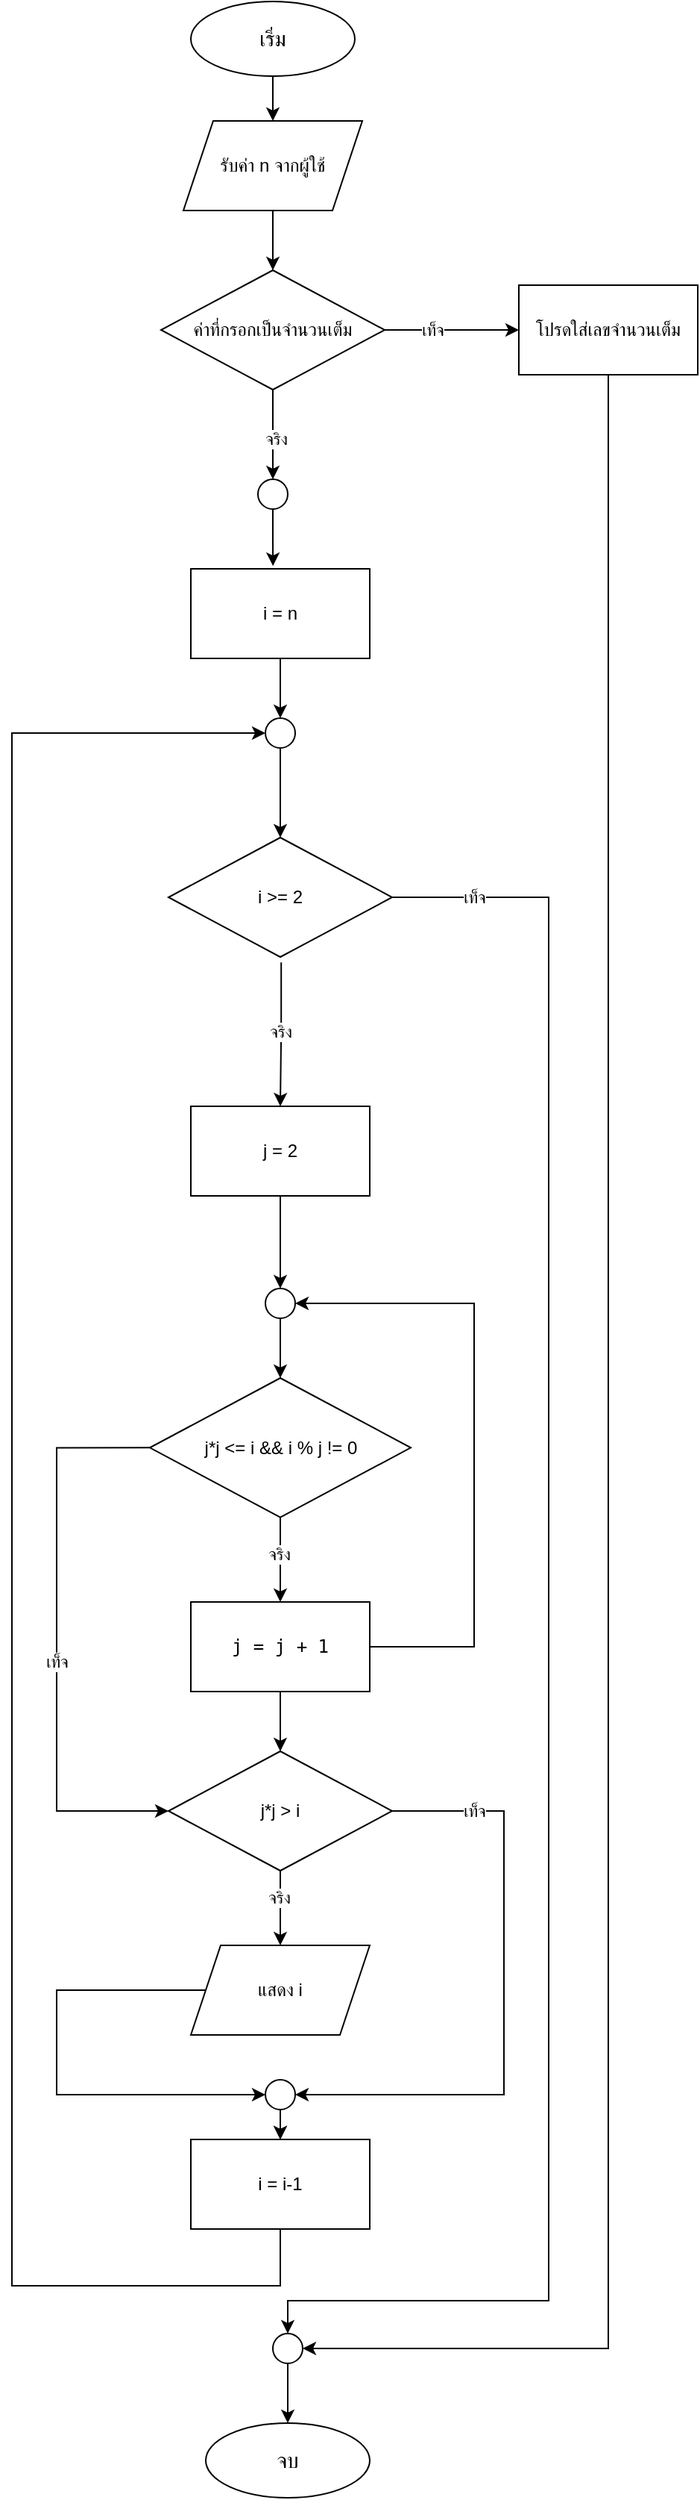 <mxfile version="28.1.2">
  <diagram name="หน้า-1" id="C7PLJoMffhd8uLANwb6m">
    <mxGraphModel dx="1142" dy="1249" grid="1" gridSize="10" guides="1" tooltips="1" connect="1" arrows="1" fold="1" page="1" pageScale="1" pageWidth="1654" pageHeight="2336" math="0" shadow="0">
      <root>
        <mxCell id="0" />
        <mxCell id="1" parent="0" />
        <mxCell id="bYxphAqiSCyFqXHlekbz-28" style="edgeStyle=orthogonalEdgeStyle;rounded=0;orthogonalLoop=1;jettySize=auto;html=1;entryX=0.5;entryY=0;entryDx=0;entryDy=0;" parent="1" source="zyjmNUo7LAtH4UfLsvOI-1" target="zyjmNUo7LAtH4UfLsvOI-3" edge="1">
          <mxGeometry relative="1" as="geometry" />
        </mxCell>
        <mxCell id="zyjmNUo7LAtH4UfLsvOI-1" value="&lt;font style=&quot;font-size: 14px;&quot;&gt;เริ่ม&lt;/font&gt;" style="ellipse;whiteSpace=wrap;html=1;" parent="1" vertex="1">
          <mxGeometry x="520" y="330" width="110" height="50" as="geometry" />
        </mxCell>
        <mxCell id="lN0C34qINitGibkDusYB-6" style="edgeStyle=orthogonalEdgeStyle;rounded=0;orthogonalLoop=1;jettySize=auto;html=1;entryX=0;entryY=0.5;entryDx=0;entryDy=0;" parent="1" source="lN0C34qINitGibkDusYB-3" target="lN0C34qINitGibkDusYB-5" edge="1">
          <mxGeometry relative="1" as="geometry">
            <mxPoint x="820" y="570" as="targetPoint" />
          </mxGeometry>
        </mxCell>
        <mxCell id="lN0C34qINitGibkDusYB-38" value="เท็จ" style="edgeLabel;html=1;align=center;verticalAlign=middle;resizable=0;points=[];" parent="lN0C34qINitGibkDusYB-6" vertex="1" connectable="0">
          <mxGeometry x="-0.292" relative="1" as="geometry">
            <mxPoint as="offset" />
          </mxGeometry>
        </mxCell>
        <mxCell id="lN0C34qINitGibkDusYB-33" style="edgeStyle=orthogonalEdgeStyle;rounded=0;orthogonalLoop=1;jettySize=auto;html=1;entryX=0.5;entryY=0;entryDx=0;entryDy=0;" parent="1" source="lN0C34qINitGibkDusYB-3" target="lN0C34qINitGibkDusYB-32" edge="1">
          <mxGeometry relative="1" as="geometry" />
        </mxCell>
        <mxCell id="lN0C34qINitGibkDusYB-39" value="จริง" style="edgeLabel;html=1;align=center;verticalAlign=middle;resizable=0;points=[];" parent="lN0C34qINitGibkDusYB-33" vertex="1" connectable="0">
          <mxGeometry x="0.088" y="2" relative="1" as="geometry">
            <mxPoint as="offset" />
          </mxGeometry>
        </mxCell>
        <mxCell id="lN0C34qINitGibkDusYB-3" value="&lt;div&gt;ค่าที่กรอกเป็นจำนวนเต็ม&lt;/div&gt;" style="rhombus;whiteSpace=wrap;html=1;" parent="1" vertex="1">
          <mxGeometry x="500" y="510" width="150" height="80" as="geometry" />
        </mxCell>
        <mxCell id="bYxphAqiSCyFqXHlekbz-29" style="edgeStyle=orthogonalEdgeStyle;rounded=0;orthogonalLoop=1;jettySize=auto;html=1;entryX=1;entryY=0.5;entryDx=0;entryDy=0;" parent="1" source="lN0C34qINitGibkDusYB-5" target="bYxphAqiSCyFqXHlekbz-30" edge="1">
          <mxGeometry relative="1" as="geometry">
            <mxPoint x="710" y="1990" as="targetPoint" />
            <Array as="points">
              <mxPoint x="800" y="1902" />
            </Array>
          </mxGeometry>
        </mxCell>
        <mxCell id="lN0C34qINitGibkDusYB-5" value="โปรดใส่เลขจำนวนเต็ม" style="rounded=0;whiteSpace=wrap;html=1;" parent="1" vertex="1">
          <mxGeometry x="740" y="520" width="120" height="60" as="geometry" />
        </mxCell>
        <mxCell id="lN0C34qINitGibkDusYB-111" style="edgeStyle=orthogonalEdgeStyle;rounded=0;orthogonalLoop=1;jettySize=auto;html=1;entryX=0.5;entryY=0;entryDx=0;entryDy=0;" parent="1" source="lN0C34qINitGibkDusYB-8" target="lN0C34qINitGibkDusYB-110" edge="1">
          <mxGeometry relative="1" as="geometry" />
        </mxCell>
        <mxCell id="lN0C34qINitGibkDusYB-8" value="i = n" style="rounded=0;whiteSpace=wrap;html=1;" parent="1" vertex="1">
          <mxGeometry x="520" y="710" width="120" height="60" as="geometry" />
        </mxCell>
        <mxCell id="lN0C34qINitGibkDusYB-32" value="" style="ellipse;whiteSpace=wrap;html=1;" parent="1" vertex="1">
          <mxGeometry x="565" y="650" width="20" height="20" as="geometry" />
        </mxCell>
        <mxCell id="lN0C34qINitGibkDusYB-34" style="edgeStyle=orthogonalEdgeStyle;rounded=0;orthogonalLoop=1;jettySize=auto;html=1;entryX=0.459;entryY=-0.032;entryDx=0;entryDy=0;entryPerimeter=0;" parent="1" source="lN0C34qINitGibkDusYB-32" target="lN0C34qINitGibkDusYB-8" edge="1">
          <mxGeometry relative="1" as="geometry" />
        </mxCell>
        <mxCell id="lN0C34qINitGibkDusYB-37" style="edgeStyle=orthogonalEdgeStyle;rounded=0;orthogonalLoop=1;jettySize=auto;html=1;entryX=0.5;entryY=0;entryDx=0;entryDy=0;" parent="1" source="zyjmNUo7LAtH4UfLsvOI-3" target="lN0C34qINitGibkDusYB-3" edge="1">
          <mxGeometry relative="1" as="geometry" />
        </mxCell>
        <mxCell id="lN0C34qINitGibkDusYB-50" style="edgeStyle=orthogonalEdgeStyle;rounded=0;orthogonalLoop=1;jettySize=auto;html=1;entryX=0.5;entryY=0;entryDx=0;entryDy=0;exitX=0.504;exitY=1.046;exitDx=0;exitDy=0;exitPerimeter=0;" parent="1" source="lN0C34qINitGibkDusYB-43" target="lN0C34qINitGibkDusYB-49" edge="1">
          <mxGeometry relative="1" as="geometry">
            <mxPoint x="580" y="1020" as="sourcePoint" />
          </mxGeometry>
        </mxCell>
        <mxCell id="bYxphAqiSCyFqXHlekbz-33" style="edgeStyle=orthogonalEdgeStyle;rounded=0;orthogonalLoop=1;jettySize=auto;html=1;entryX=0.5;entryY=0;entryDx=0;entryDy=0;" parent="1" target="bYxphAqiSCyFqXHlekbz-30" edge="1">
          <mxGeometry relative="1" as="geometry">
            <Array as="points">
              <mxPoint x="760" y="930" />
              <mxPoint x="760" y="1870" />
              <mxPoint x="585" y="1870" />
            </Array>
            <mxPoint x="584.911" y="930.048" as="sourcePoint" />
            <mxPoint x="515" y="1892" as="targetPoint" />
          </mxGeometry>
        </mxCell>
        <mxCell id="lN0C34qINitGibkDusYB-43" value="i &amp;gt;= 2" style="rhombus;whiteSpace=wrap;html=1;" parent="1" vertex="1">
          <mxGeometry x="505" y="890" width="150" height="80" as="geometry" />
        </mxCell>
        <mxCell id="lN0C34qINitGibkDusYB-49" value="j = 2" style="rounded=0;whiteSpace=wrap;html=1;" parent="1" vertex="1">
          <mxGeometry x="520" y="1070" width="120" height="60" as="geometry" />
        </mxCell>
        <mxCell id="lN0C34qINitGibkDusYB-58" style="edgeStyle=orthogonalEdgeStyle;rounded=0;orthogonalLoop=1;jettySize=auto;html=1;entryX=0.5;entryY=0;entryDx=0;entryDy=0;" parent="1" source="bYxphAqiSCyFqXHlekbz-9" target="lN0C34qINitGibkDusYB-57" edge="1">
          <mxGeometry relative="1" as="geometry" />
        </mxCell>
        <mxCell id="lN0C34qINitGibkDusYB-99" style="edgeStyle=orthogonalEdgeStyle;rounded=0;orthogonalLoop=1;jettySize=auto;html=1;exitX=0;exitY=0.5;exitDx=0;exitDy=0;entryX=0;entryY=0.5;entryDx=0;entryDy=0;" parent="1" source="lN0C34qINitGibkDusYB-53" target="lN0C34qINitGibkDusYB-57" edge="1">
          <mxGeometry relative="1" as="geometry">
            <mxPoint x="550" y="1572" as="targetPoint" />
            <Array as="points">
              <mxPoint x="430" y="1299" />
              <mxPoint x="430" y="1542" />
            </Array>
          </mxGeometry>
        </mxCell>
        <mxCell id="lN0C34qINitGibkDusYB-53" value="j*j &amp;lt;= i &amp;amp;&amp;amp; i % j != 0" style="rhombus;whiteSpace=wrap;html=1;" parent="1" vertex="1">
          <mxGeometry x="492.5" y="1252" width="175" height="93.33" as="geometry" />
        </mxCell>
        <mxCell id="lN0C34qINitGibkDusYB-91" style="edgeStyle=orthogonalEdgeStyle;rounded=0;orthogonalLoop=1;jettySize=auto;html=1;entryX=1;entryY=0.5;entryDx=0;entryDy=0;" parent="1" source="lN0C34qINitGibkDusYB-57" target="bYxphAqiSCyFqXHlekbz-19" edge="1">
          <mxGeometry relative="1" as="geometry">
            <mxPoint x="750" y="1572" as="targetPoint" />
            <Array as="points">
              <mxPoint x="730" y="1542" />
              <mxPoint x="730" y="1732" />
            </Array>
          </mxGeometry>
        </mxCell>
        <mxCell id="lN0C34qINitGibkDusYB-94" style="edgeStyle=orthogonalEdgeStyle;rounded=0;orthogonalLoop=1;jettySize=auto;html=1;entryX=0.5;entryY=0;entryDx=0;entryDy=0;" parent="1" source="lN0C34qINitGibkDusYB-57" target="lN0C34qINitGibkDusYB-106" edge="1">
          <mxGeometry relative="1" as="geometry">
            <mxPoint x="580" y="1602" as="targetPoint" />
          </mxGeometry>
        </mxCell>
        <mxCell id="lN0C34qINitGibkDusYB-57" value="j*j &amp;gt; i" style="rhombus;whiteSpace=wrap;html=1;" parent="1" vertex="1">
          <mxGeometry x="505" y="1502" width="150" height="80" as="geometry" />
        </mxCell>
        <mxCell id="lN0C34qINitGibkDusYB-67" style="edgeStyle=orthogonalEdgeStyle;rounded=0;orthogonalLoop=1;jettySize=auto;html=1;entryX=0.5;entryY=0;entryDx=0;entryDy=0;" parent="1" source="lN0C34qINitGibkDusYB-64" target="lN0C34qINitGibkDusYB-53" edge="1">
          <mxGeometry relative="1" as="geometry" />
        </mxCell>
        <mxCell id="lN0C34qINitGibkDusYB-64" value="" style="ellipse;whiteSpace=wrap;html=1;" parent="1" vertex="1">
          <mxGeometry x="570" y="1192" width="20" height="20" as="geometry" />
        </mxCell>
        <mxCell id="lN0C34qINitGibkDusYB-88" value="&lt;font style=&quot;font-size: 14px;&quot;&gt;จบ&lt;/font&gt;" style="ellipse;whiteSpace=wrap;html=1;" parent="1" vertex="1">
          <mxGeometry x="530" y="1952" width="110" height="50" as="geometry" />
        </mxCell>
        <mxCell id="bYxphAqiSCyFqXHlekbz-17" style="edgeStyle=orthogonalEdgeStyle;rounded=0;orthogonalLoop=1;jettySize=auto;html=1;entryX=0.5;entryY=0;entryDx=0;entryDy=0;" parent="1" source="bYxphAqiSCyFqXHlekbz-19" target="lN0C34qINitGibkDusYB-96" edge="1">
          <mxGeometry relative="1" as="geometry">
            <Array as="points" />
          </mxGeometry>
        </mxCell>
        <mxCell id="bYxphAqiSCyFqXHlekbz-22" style="edgeStyle=orthogonalEdgeStyle;rounded=0;orthogonalLoop=1;jettySize=auto;html=1;entryX=0;entryY=0.5;entryDx=0;entryDy=0;" parent="1" source="lN0C34qINitGibkDusYB-96" target="lN0C34qINitGibkDusYB-110" edge="1">
          <mxGeometry relative="1" as="geometry">
            <Array as="points">
              <mxPoint x="400" y="1860" />
              <mxPoint x="400" y="820" />
            </Array>
          </mxGeometry>
        </mxCell>
        <mxCell id="lN0C34qINitGibkDusYB-96" value="i = i-1" style="rounded=0;whiteSpace=wrap;html=1;" parent="1" vertex="1">
          <mxGeometry x="520" y="1762" width="120" height="60" as="geometry" />
        </mxCell>
        <mxCell id="lN0C34qINitGibkDusYB-105" style="edgeStyle=orthogonalEdgeStyle;rounded=0;orthogonalLoop=1;jettySize=auto;html=1;exitX=0.5;exitY=1;exitDx=0;exitDy=0;entryX=0.5;entryY=0;entryDx=0;entryDy=0;" parent="1" source="lN0C34qINitGibkDusYB-49" target="lN0C34qINitGibkDusYB-64" edge="1">
          <mxGeometry relative="1" as="geometry" />
        </mxCell>
        <mxCell id="bYxphAqiSCyFqXHlekbz-18" style="edgeStyle=orthogonalEdgeStyle;rounded=0;orthogonalLoop=1;jettySize=auto;html=1;entryX=0;entryY=0.5;entryDx=0;entryDy=0;" parent="1" source="lN0C34qINitGibkDusYB-106" target="bYxphAqiSCyFqXHlekbz-19" edge="1">
          <mxGeometry relative="1" as="geometry">
            <mxPoint x="430" y="2032" as="targetPoint" />
            <Array as="points">
              <mxPoint x="430" y="1662" />
              <mxPoint x="430" y="1732" />
            </Array>
          </mxGeometry>
        </mxCell>
        <mxCell id="lN0C34qINitGibkDusYB-106" value="แสดง i" style="shape=parallelogram;perimeter=parallelogramPerimeter;whiteSpace=wrap;html=1;fixedSize=1;" parent="1" vertex="1">
          <mxGeometry x="520" y="1632" width="120" height="60" as="geometry" />
        </mxCell>
        <mxCell id="lN0C34qINitGibkDusYB-112" style="edgeStyle=orthogonalEdgeStyle;rounded=0;orthogonalLoop=1;jettySize=auto;html=1;entryX=0.5;entryY=0;entryDx=0;entryDy=0;" parent="1" source="lN0C34qINitGibkDusYB-110" target="lN0C34qINitGibkDusYB-43" edge="1">
          <mxGeometry relative="1" as="geometry" />
        </mxCell>
        <mxCell id="lN0C34qINitGibkDusYB-110" value="" style="ellipse;whiteSpace=wrap;html=1;" parent="1" vertex="1">
          <mxGeometry x="570" y="810" width="20" height="20" as="geometry" />
        </mxCell>
        <mxCell id="bYxphAqiSCyFqXHlekbz-3" value="เท็จ" style="edgeLabel;html=1;align=center;verticalAlign=middle;resizable=0;points=[];" parent="1" vertex="1" connectable="0">
          <mxGeometry x="710" y="930" as="geometry" />
        </mxCell>
        <mxCell id="bYxphAqiSCyFqXHlekbz-4" value="จริง" style="edgeLabel;html=1;align=center;verticalAlign=middle;resizable=0;points=[];" parent="1" vertex="1" connectable="0">
          <mxGeometry x="580" y="1020" as="geometry" />
        </mxCell>
        <mxCell id="bYxphAqiSCyFqXHlekbz-6" value="เท็จ" style="edgeLabel;html=1;align=center;verticalAlign=middle;resizable=0;points=[];" parent="1" vertex="1" connectable="0">
          <mxGeometry x="430" y="1442" as="geometry" />
        </mxCell>
        <mxCell id="bYxphAqiSCyFqXHlekbz-10" value="" style="edgeStyle=orthogonalEdgeStyle;rounded=0;orthogonalLoop=1;jettySize=auto;html=1;entryX=0.5;entryY=0;entryDx=0;entryDy=0;" parent="1" source="lN0C34qINitGibkDusYB-53" target="bYxphAqiSCyFqXHlekbz-9" edge="1">
          <mxGeometry relative="1" as="geometry">
            <mxPoint x="580" y="1345" as="sourcePoint" />
            <mxPoint x="580" y="1482" as="targetPoint" />
          </mxGeometry>
        </mxCell>
        <mxCell id="bYxphAqiSCyFqXHlekbz-12" style="edgeStyle=orthogonalEdgeStyle;rounded=0;orthogonalLoop=1;jettySize=auto;html=1;entryX=1;entryY=0.5;entryDx=0;entryDy=0;" parent="1" source="bYxphAqiSCyFqXHlekbz-9" target="lN0C34qINitGibkDusYB-64" edge="1">
          <mxGeometry relative="1" as="geometry">
            <mxPoint x="600" y="1172" as="targetPoint" />
            <Array as="points">
              <mxPoint x="710" y="1432" />
              <mxPoint x="710" y="1202" />
              <mxPoint x="590" y="1202" />
            </Array>
          </mxGeometry>
        </mxCell>
        <mxCell id="bYxphAqiSCyFqXHlekbz-9" value="&lt;code data-end=&quot;598&quot; data-start=&quot;587&quot;&gt;j = j + 1&lt;/code&gt;" style="rounded=0;whiteSpace=wrap;html=1;" parent="1" vertex="1">
          <mxGeometry x="520" y="1402" width="120" height="60" as="geometry" />
        </mxCell>
        <mxCell id="bYxphAqiSCyFqXHlekbz-11" value="จริง" style="edgeLabel;html=1;align=center;verticalAlign=middle;resizable=0;points=[];" parent="1" vertex="1" connectable="0">
          <mxGeometry x="600" y="1372" as="geometry">
            <mxPoint x="-21" y="-2" as="offset" />
          </mxGeometry>
        </mxCell>
        <mxCell id="bYxphAqiSCyFqXHlekbz-15" value="จริง" style="edgeLabel;html=1;align=center;verticalAlign=middle;resizable=0;points=[];" parent="1" vertex="1" connectable="0">
          <mxGeometry x="600" y="1602" as="geometry">
            <mxPoint x="-21" y="-2" as="offset" />
          </mxGeometry>
        </mxCell>
        <mxCell id="bYxphAqiSCyFqXHlekbz-16" value="เท็จ" style="edgeLabel;html=1;align=center;verticalAlign=middle;resizable=0;points=[];" parent="1" vertex="1" connectable="0">
          <mxGeometry x="710" y="1542" as="geometry" />
        </mxCell>
        <mxCell id="bYxphAqiSCyFqXHlekbz-21" value="" style="edgeStyle=orthogonalEdgeStyle;rounded=0;orthogonalLoop=1;jettySize=auto;html=1;" parent="1" source="bYxphAqiSCyFqXHlekbz-19" target="lN0C34qINitGibkDusYB-96" edge="1">
          <mxGeometry relative="1" as="geometry" />
        </mxCell>
        <mxCell id="bYxphAqiSCyFqXHlekbz-19" value="" style="ellipse;whiteSpace=wrap;html=1;" parent="1" vertex="1">
          <mxGeometry x="570" y="1722" width="20" height="20" as="geometry" />
        </mxCell>
        <mxCell id="zyjmNUo7LAtH4UfLsvOI-3" value="รับค่า n จากผู้ใช้" style="shape=parallelogram;perimeter=parallelogramPerimeter;whiteSpace=wrap;html=1;fixedSize=1;" parent="1" vertex="1">
          <mxGeometry x="515" y="410" width="120" height="60" as="geometry" />
        </mxCell>
        <mxCell id="bYxphAqiSCyFqXHlekbz-32" value="" style="edgeStyle=orthogonalEdgeStyle;rounded=0;orthogonalLoop=1;jettySize=auto;html=1;" parent="1" source="bYxphAqiSCyFqXHlekbz-30" target="lN0C34qINitGibkDusYB-88" edge="1">
          <mxGeometry relative="1" as="geometry" />
        </mxCell>
        <mxCell id="bYxphAqiSCyFqXHlekbz-30" value="" style="ellipse;whiteSpace=wrap;html=1;" parent="1" vertex="1">
          <mxGeometry x="575" y="1892" width="20" height="20" as="geometry" />
        </mxCell>
      </root>
    </mxGraphModel>
  </diagram>
</mxfile>
